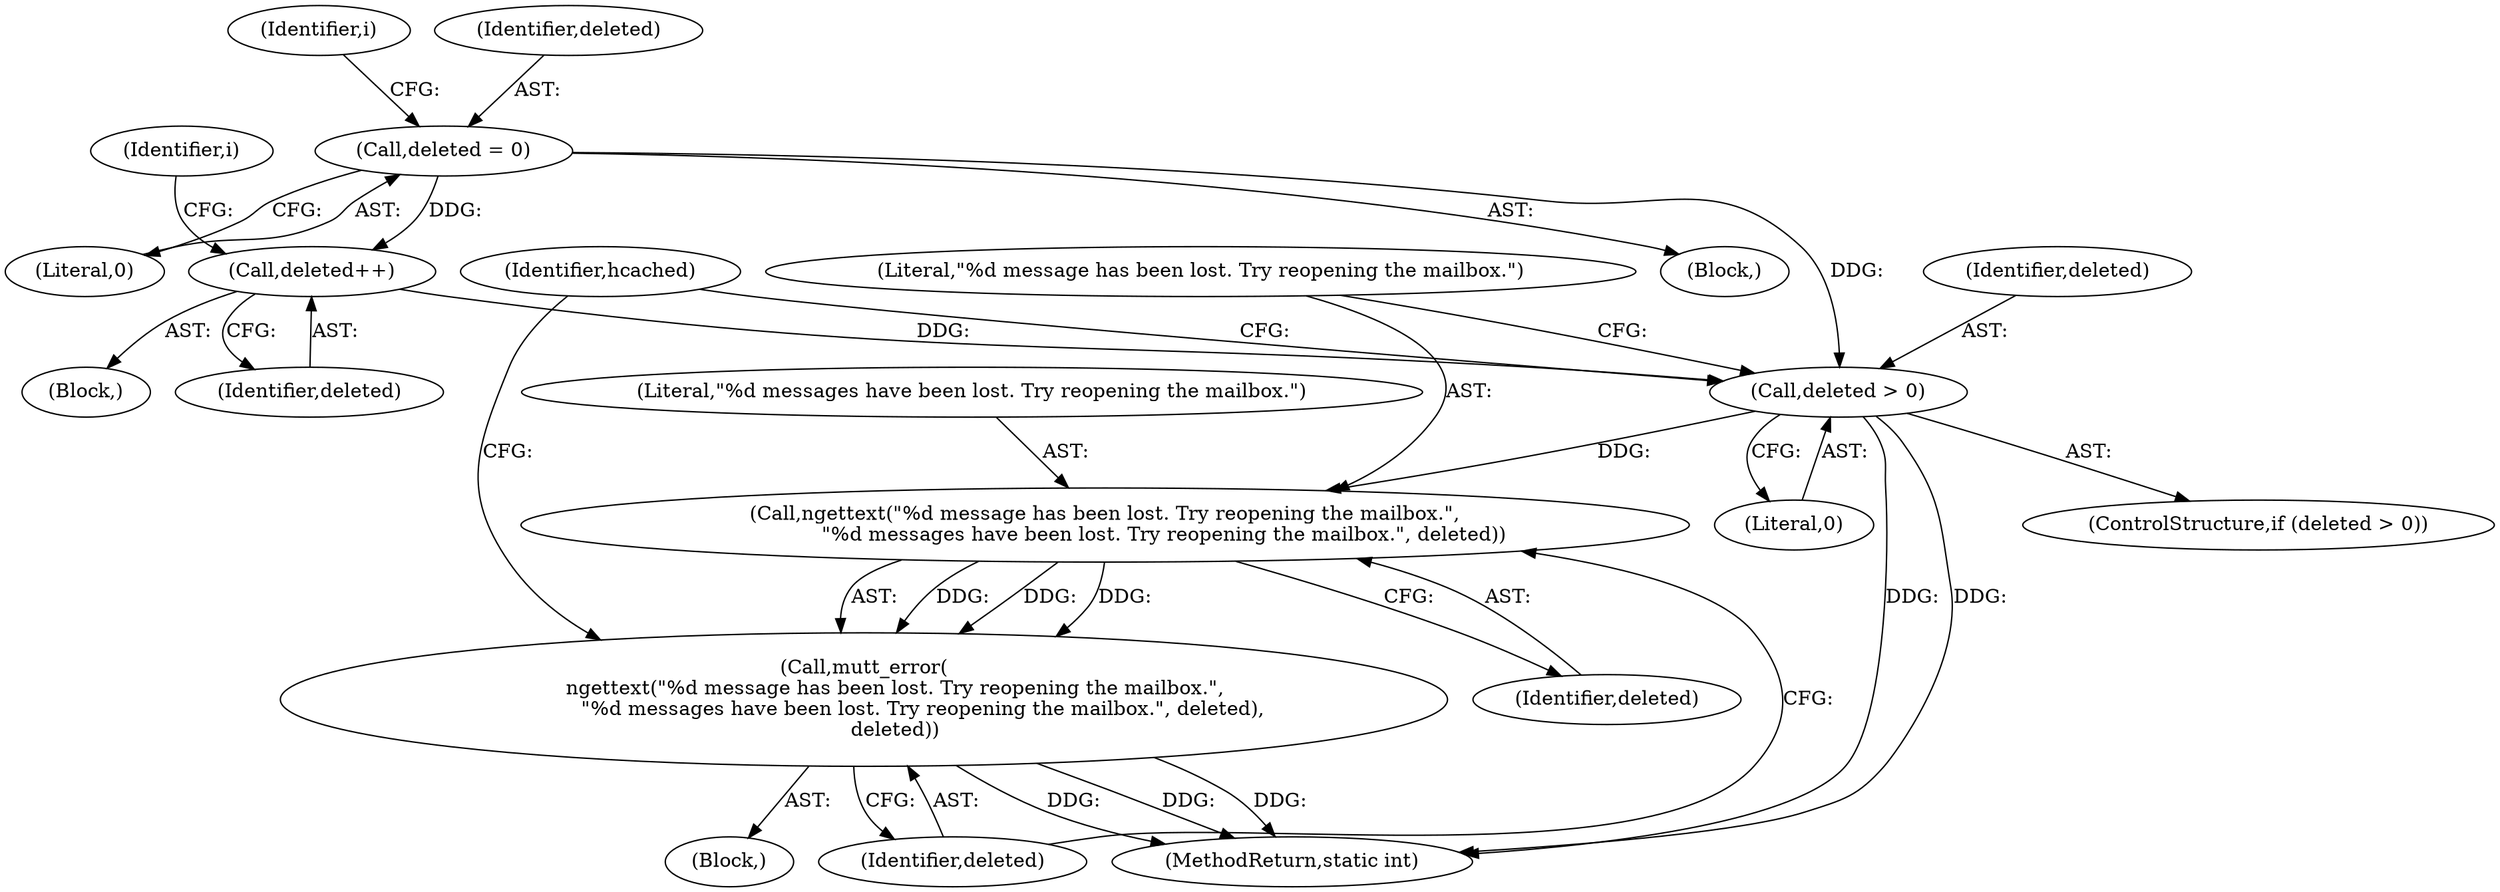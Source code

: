 digraph "0_neomutt_9bfab35522301794483f8f9ed60820bdec9be59e_1@API" {
"1000293" [label="(Call,deleted > 0)"];
"1000290" [label="(Call,deleted++)"];
"1000260" [label="(Call,deleted = 0)"];
"1000298" [label="(Call,ngettext(\"%d message has been lost. Try reopening the mailbox.\",\n                   \"%d messages have been lost. Try reopening the mailbox.\", deleted))"];
"1000297" [label="(Call,mutt_error(\n          ngettext(\"%d message has been lost. Try reopening the mailbox.\",\n                   \"%d messages have been lost. Try reopening the mailbox.\", deleted),\n          deleted))"];
"1000267" [label="(Identifier,i)"];
"1000292" [label="(ControlStructure,if (deleted > 0))"];
"1000296" [label="(Block,)"];
"1000264" [label="(Identifier,i)"];
"1000298" [label="(Call,ngettext(\"%d message has been lost. Try reopening the mailbox.\",\n                   \"%d messages have been lost. Try reopening the mailbox.\", deleted))"];
"1000300" [label="(Literal,\"%d messages have been lost. Try reopening the mailbox.\")"];
"1000291" [label="(Identifier,deleted)"];
"1000262" [label="(Literal,0)"];
"1000612" [label="(MethodReturn,static int)"];
"1000297" [label="(Call,mutt_error(\n          ngettext(\"%d message has been lost. Try reopening the mailbox.\",\n                   \"%d messages have been lost. Try reopening the mailbox.\", deleted),\n          deleted))"];
"1000260" [label="(Call,deleted = 0)"];
"1000305" [label="(Identifier,hcached)"];
"1000280" [label="(Block,)"];
"1000301" [label="(Identifier,deleted)"];
"1000256" [label="(Block,)"];
"1000294" [label="(Identifier,deleted)"];
"1000293" [label="(Call,deleted > 0)"];
"1000261" [label="(Identifier,deleted)"];
"1000299" [label="(Literal,\"%d message has been lost. Try reopening the mailbox.\")"];
"1000302" [label="(Identifier,deleted)"];
"1000295" [label="(Literal,0)"];
"1000290" [label="(Call,deleted++)"];
"1000293" -> "1000292"  [label="AST: "];
"1000293" -> "1000295"  [label="CFG: "];
"1000294" -> "1000293"  [label="AST: "];
"1000295" -> "1000293"  [label="AST: "];
"1000299" -> "1000293"  [label="CFG: "];
"1000305" -> "1000293"  [label="CFG: "];
"1000293" -> "1000612"  [label="DDG: "];
"1000293" -> "1000612"  [label="DDG: "];
"1000290" -> "1000293"  [label="DDG: "];
"1000260" -> "1000293"  [label="DDG: "];
"1000293" -> "1000298"  [label="DDG: "];
"1000290" -> "1000280"  [label="AST: "];
"1000290" -> "1000291"  [label="CFG: "];
"1000291" -> "1000290"  [label="AST: "];
"1000267" -> "1000290"  [label="CFG: "];
"1000260" -> "1000290"  [label="DDG: "];
"1000260" -> "1000256"  [label="AST: "];
"1000260" -> "1000262"  [label="CFG: "];
"1000261" -> "1000260"  [label="AST: "];
"1000262" -> "1000260"  [label="AST: "];
"1000264" -> "1000260"  [label="CFG: "];
"1000298" -> "1000297"  [label="AST: "];
"1000298" -> "1000301"  [label="CFG: "];
"1000299" -> "1000298"  [label="AST: "];
"1000300" -> "1000298"  [label="AST: "];
"1000301" -> "1000298"  [label="AST: "];
"1000302" -> "1000298"  [label="CFG: "];
"1000298" -> "1000297"  [label="DDG: "];
"1000298" -> "1000297"  [label="DDG: "];
"1000298" -> "1000297"  [label="DDG: "];
"1000297" -> "1000296"  [label="AST: "];
"1000297" -> "1000302"  [label="CFG: "];
"1000302" -> "1000297"  [label="AST: "];
"1000305" -> "1000297"  [label="CFG: "];
"1000297" -> "1000612"  [label="DDG: "];
"1000297" -> "1000612"  [label="DDG: "];
"1000297" -> "1000612"  [label="DDG: "];
}
